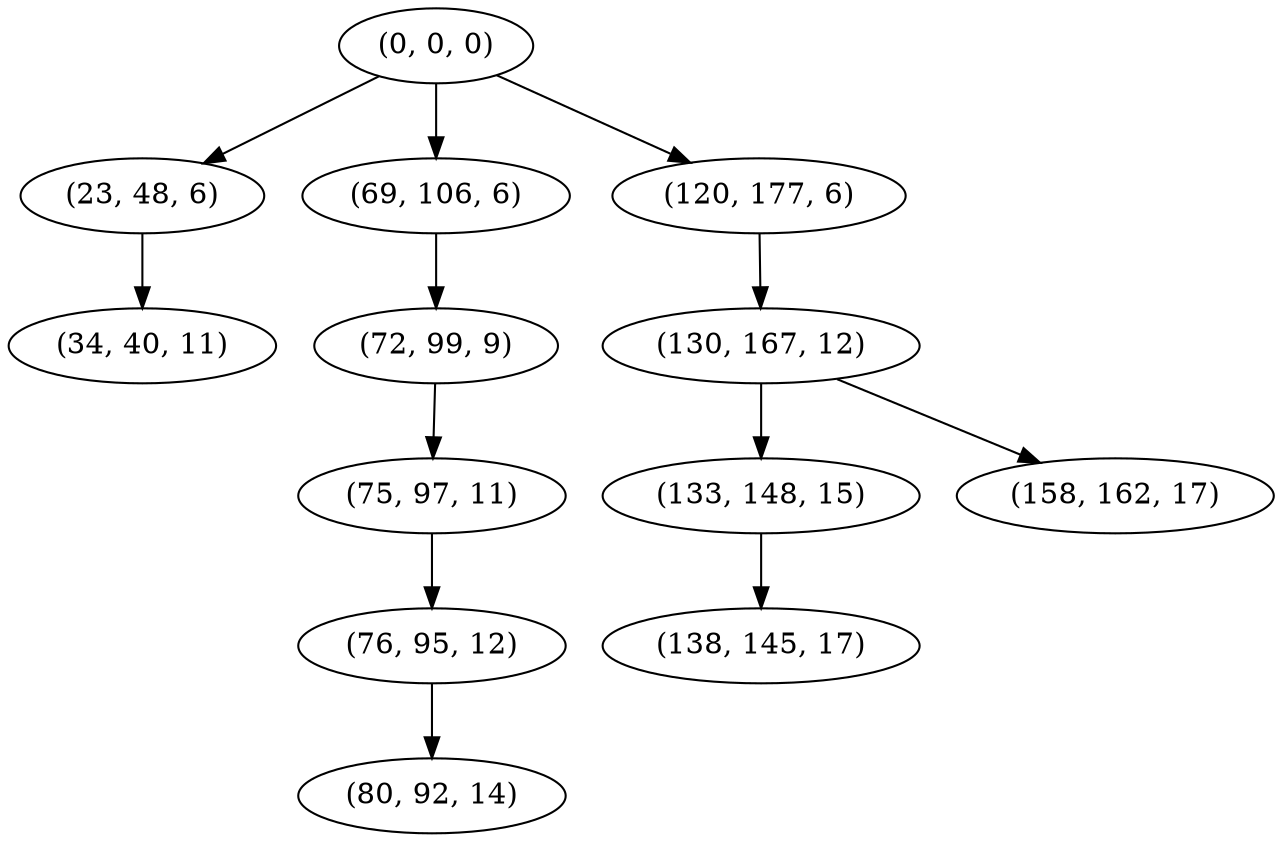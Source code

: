 digraph tree {
    "(0, 0, 0)";
    "(23, 48, 6)";
    "(34, 40, 11)";
    "(69, 106, 6)";
    "(72, 99, 9)";
    "(75, 97, 11)";
    "(76, 95, 12)";
    "(80, 92, 14)";
    "(120, 177, 6)";
    "(130, 167, 12)";
    "(133, 148, 15)";
    "(138, 145, 17)";
    "(158, 162, 17)";
    "(0, 0, 0)" -> "(23, 48, 6)";
    "(0, 0, 0)" -> "(69, 106, 6)";
    "(0, 0, 0)" -> "(120, 177, 6)";
    "(23, 48, 6)" -> "(34, 40, 11)";
    "(69, 106, 6)" -> "(72, 99, 9)";
    "(72, 99, 9)" -> "(75, 97, 11)";
    "(75, 97, 11)" -> "(76, 95, 12)";
    "(76, 95, 12)" -> "(80, 92, 14)";
    "(120, 177, 6)" -> "(130, 167, 12)";
    "(130, 167, 12)" -> "(133, 148, 15)";
    "(130, 167, 12)" -> "(158, 162, 17)";
    "(133, 148, 15)" -> "(138, 145, 17)";
}
